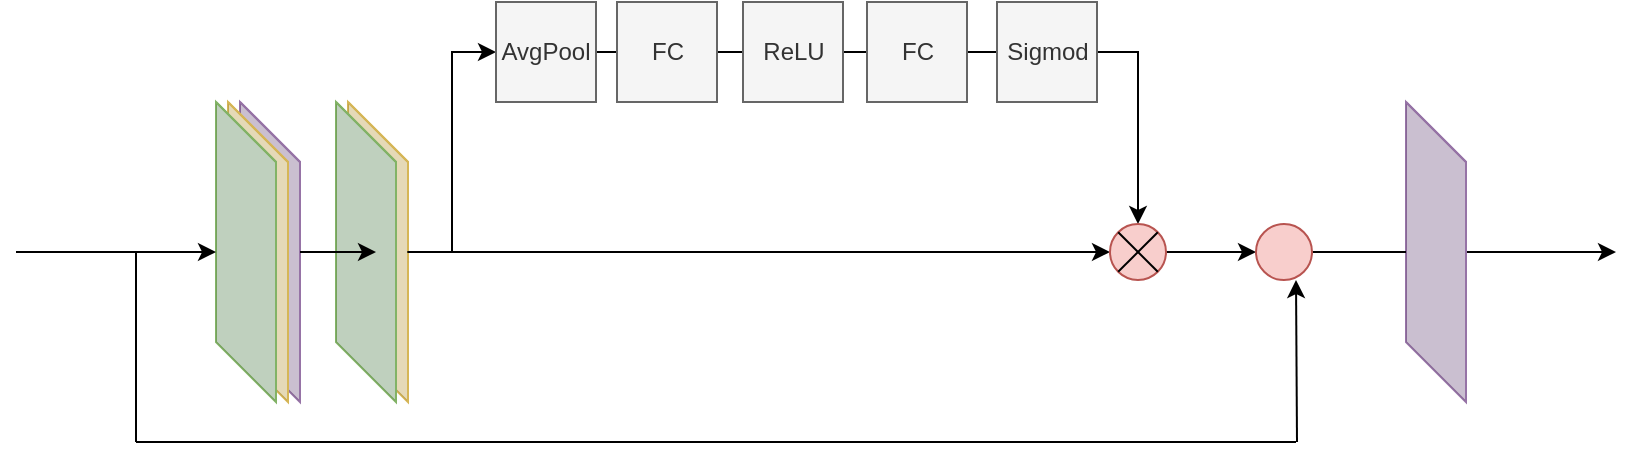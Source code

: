 <mxfile version="10.6.1" type="github"><diagram id="xg2-yvKHyv0vPDCOCoh-" name="Page-1"><mxGraphModel dx="961" dy="527" grid="1" gridSize="10" guides="1" tooltips="1" connect="1" arrows="1" fold="1" page="1" pageScale="1" pageWidth="827" pageHeight="1169" math="0" shadow="0"><root><mxCell id="0"/><mxCell id="1" parent="0"/><mxCell id="iIAIFxC7O0DXagwNlRPG-36" value="" style="shape=cube;whiteSpace=wrap;html=1;boundedLbl=1;backgroundOutline=1;darkOpacity=0.05;darkOpacity2=0.1;size=30;shadow=0;comic=0;fillColor=#e1d5e7;strokeColor=#9673a6;" vertex="1" parent="1"><mxGeometry x="122" y="230" width="30" height="150" as="geometry"/></mxCell><mxCell id="iIAIFxC7O0DXagwNlRPG-37" value="" style="shape=cube;whiteSpace=wrap;html=1;boundedLbl=1;backgroundOutline=1;darkOpacity=0.05;darkOpacity2=0.1;size=30;shadow=0;comic=0;fillColor=#fff2cc;strokeColor=#d6b656;" vertex="1" parent="1"><mxGeometry x="116" y="230" width="30" height="150" as="geometry"/></mxCell><mxCell id="iIAIFxC7O0DXagwNlRPG-38" value="" style="shape=cube;whiteSpace=wrap;html=1;boundedLbl=1;backgroundOutline=1;darkOpacity=0.05;darkOpacity2=0.1;size=30;shadow=0;comic=0;fillColor=#d5e8d4;strokeColor=#82b366;" vertex="1" parent="1"><mxGeometry x="110" y="230" width="30" height="150" as="geometry"/></mxCell><mxCell id="iIAIFxC7O0DXagwNlRPG-99" value="" style="edgeStyle=none;rounded=0;orthogonalLoop=1;jettySize=auto;html=1;endArrow=classic;endFill=1;" edge="1" parent="1" source="iIAIFxC7O0DXagwNlRPG-39"><mxGeometry relative="1" as="geometry"><mxPoint x="810" y="305" as="targetPoint"/></mxGeometry></mxCell><mxCell id="iIAIFxC7O0DXagwNlRPG-39" value="" style="shape=cube;whiteSpace=wrap;html=1;boundedLbl=1;backgroundOutline=1;darkOpacity=0.05;darkOpacity2=0.1;size=30;shadow=0;comic=0;fillColor=#e1d5e7;strokeColor=#9673a6;" vertex="1" parent="1"><mxGeometry x="705" y="230" width="30" height="150" as="geometry"/></mxCell><mxCell id="iIAIFxC7O0DXagwNlRPG-44" value="" style="edgeStyle=orthogonalEdgeStyle;rounded=0;orthogonalLoop=1;jettySize=auto;html=1;entryX=0;entryY=0.5;entryDx=0;entryDy=0;" edge="1" parent="1" source="iIAIFxC7O0DXagwNlRPG-40" target="iIAIFxC7O0DXagwNlRPG-56"><mxGeometry relative="1" as="geometry"><mxPoint x="450" y="305.0" as="targetPoint"/></mxGeometry></mxCell><mxCell id="iIAIFxC7O0DXagwNlRPG-40" value="" style="shape=cube;whiteSpace=wrap;html=1;boundedLbl=1;backgroundOutline=1;darkOpacity=0.05;darkOpacity2=0.1;size=30;shadow=0;comic=0;fillColor=#fff2cc;strokeColor=#d6b656;" vertex="1" parent="1"><mxGeometry x="176" y="230" width="30" height="150" as="geometry"/></mxCell><mxCell id="iIAIFxC7O0DXagwNlRPG-55" value="" style="edgeStyle=orthogonalEdgeStyle;rounded=0;orthogonalLoop=1;jettySize=auto;html=1;exitX=0.989;exitY=0.5;exitDx=0;exitDy=0;exitPerimeter=0;entryX=0;entryY=0.5;entryDx=0;entryDy=0;" edge="1" parent="1" source="iIAIFxC7O0DXagwNlRPG-40" target="iIAIFxC7O0DXagwNlRPG-71"><mxGeometry relative="1" as="geometry"><mxPoint x="250" y="219.897" as="targetPoint"/></mxGeometry></mxCell><mxCell id="iIAIFxC7O0DXagwNlRPG-41" value="" style="shape=cube;whiteSpace=wrap;html=1;boundedLbl=1;backgroundOutline=1;darkOpacity=0.05;darkOpacity2=0.1;size=30;shadow=0;comic=0;fillColor=#d5e8d4;strokeColor=#82b366;" vertex="1" parent="1"><mxGeometry x="170" y="230" width="30" height="150" as="geometry"/></mxCell><mxCell id="iIAIFxC7O0DXagwNlRPG-49" value="" style="endArrow=classic;html=1;" edge="1" parent="1" target="iIAIFxC7O0DXagwNlRPG-38"><mxGeometry width="50" height="50" relative="1" as="geometry"><mxPoint x="10" y="305" as="sourcePoint"/><mxPoint x="70" y="270" as="targetPoint"/></mxGeometry></mxCell><mxCell id="iIAIFxC7O0DXagwNlRPG-58" value="" style="edgeStyle=orthogonalEdgeStyle;rounded=0;orthogonalLoop=1;jettySize=auto;html=1;entryX=0.5;entryY=0;entryDx=0;entryDy=0;exitX=1;exitY=0.5;exitDx=0;exitDy=0;" edge="1" parent="1" source="iIAIFxC7O0DXagwNlRPG-80" target="iIAIFxC7O0DXagwNlRPG-56"><mxGeometry relative="1" as="geometry"><mxPoint x="370" y="219.897" as="sourcePoint"/><mxPoint x="493" y="220.0" as="targetPoint"/></mxGeometry></mxCell><mxCell id="iIAIFxC7O0DXagwNlRPG-68" value="" style="edgeStyle=orthogonalEdgeStyle;rounded=0;orthogonalLoop=1;jettySize=auto;html=1;" edge="1" parent="1" source="iIAIFxC7O0DXagwNlRPG-56" target="iIAIFxC7O0DXagwNlRPG-67"><mxGeometry relative="1" as="geometry"/></mxCell><mxCell id="iIAIFxC7O0DXagwNlRPG-56" value="" style="ellipse;whiteSpace=wrap;html=1;aspect=fixed;fillColor=#f8cecc;strokeColor=#b85450;" vertex="1" parent="1"><mxGeometry x="557" y="291" width="28" height="28" as="geometry"/></mxCell><mxCell id="iIAIFxC7O0DXagwNlRPG-97" value="" style="edgeStyle=none;rounded=0;orthogonalLoop=1;jettySize=auto;html=1;endArrow=none;endFill=0;" edge="1" parent="1" source="iIAIFxC7O0DXagwNlRPG-67" target="iIAIFxC7O0DXagwNlRPG-39"><mxGeometry relative="1" as="geometry"><mxPoint x="773" y="305" as="targetPoint"/></mxGeometry></mxCell><mxCell id="iIAIFxC7O0DXagwNlRPG-67" value="" style="ellipse;whiteSpace=wrap;html=1;aspect=fixed;fillColor=#f8cecc;strokeColor=#b85450;" vertex="1" parent="1"><mxGeometry x="630" y="291" width="28" height="28" as="geometry"/></mxCell><mxCell id="iIAIFxC7O0DXagwNlRPG-59" value="" style="endArrow=none;html=1;entryX=0;entryY=0;entryDx=0;entryDy=0;exitX=0;exitY=0;exitDx=0;exitDy=0;" edge="1" parent="1" source="iIAIFxC7O0DXagwNlRPG-56" target="iIAIFxC7O0DXagwNlRPG-56"><mxGeometry width="50" height="50" relative="1" as="geometry"><mxPoint x="127" y="450" as="sourcePoint"/><mxPoint x="177" y="400" as="targetPoint"/></mxGeometry></mxCell><mxCell id="iIAIFxC7O0DXagwNlRPG-60" value="" style="endArrow=none;html=1;entryX=1;entryY=0;entryDx=0;entryDy=0;exitX=0;exitY=1;exitDx=0;exitDy=0;" edge="1" parent="1" source="iIAIFxC7O0DXagwNlRPG-56" target="iIAIFxC7O0DXagwNlRPG-56"><mxGeometry width="50" height="50" relative="1" as="geometry"><mxPoint x="127" y="450" as="sourcePoint"/><mxPoint x="177" y="400" as="targetPoint"/></mxGeometry></mxCell><mxCell id="iIAIFxC7O0DXagwNlRPG-70" style="edgeStyle=none;rounded=0;orthogonalLoop=1;jettySize=auto;html=1;exitX=1;exitY=1;exitDx=0;exitDy=0;entryX=0;entryY=0;entryDx=0;entryDy=0;endArrow=none;endFill=0;" edge="1" parent="1" source="iIAIFxC7O0DXagwNlRPG-56" target="iIAIFxC7O0DXagwNlRPG-56"><mxGeometry relative="1" as="geometry"/></mxCell><mxCell id="iIAIFxC7O0DXagwNlRPG-75" value="" style="edgeStyle=none;rounded=0;orthogonalLoop=1;jettySize=auto;html=1;endArrow=none;endFill=0;" edge="1" parent="1" source="iIAIFxC7O0DXagwNlRPG-71" target="iIAIFxC7O0DXagwNlRPG-74"><mxGeometry relative="1" as="geometry"/></mxCell><mxCell id="iIAIFxC7O0DXagwNlRPG-71" value="AvgPool" style="whiteSpace=wrap;html=1;aspect=fixed;fillColor=#f5f5f5;strokeColor=#666666;fontColor=#333333;" vertex="1" parent="1"><mxGeometry x="250" y="180" width="50" height="50" as="geometry"/></mxCell><mxCell id="iIAIFxC7O0DXagwNlRPG-77" value="" style="edgeStyle=none;rounded=0;orthogonalLoop=1;jettySize=auto;html=1;endArrow=none;endFill=0;" edge="1" parent="1" source="iIAIFxC7O0DXagwNlRPG-74" target="iIAIFxC7O0DXagwNlRPG-76"><mxGeometry relative="1" as="geometry"/></mxCell><mxCell id="iIAIFxC7O0DXagwNlRPG-74" value="FC" style="whiteSpace=wrap;html=1;aspect=fixed;fillColor=#f5f5f5;strokeColor=#666666;fontColor=#333333;" vertex="1" parent="1"><mxGeometry x="310.5" y="180" width="50" height="50" as="geometry"/></mxCell><mxCell id="iIAIFxC7O0DXagwNlRPG-79" value="" style="edgeStyle=none;rounded=0;orthogonalLoop=1;jettySize=auto;html=1;endArrow=none;endFill=0;" edge="1" parent="1" source="iIAIFxC7O0DXagwNlRPG-76" target="iIAIFxC7O0DXagwNlRPG-78"><mxGeometry relative="1" as="geometry"/></mxCell><mxCell id="iIAIFxC7O0DXagwNlRPG-76" value="ReLU" style="whiteSpace=wrap;html=1;aspect=fixed;fillColor=#f5f5f5;strokeColor=#666666;fontColor=#333333;" vertex="1" parent="1"><mxGeometry x="373.5" y="180" width="50" height="50" as="geometry"/></mxCell><mxCell id="iIAIFxC7O0DXagwNlRPG-81" value="" style="edgeStyle=none;rounded=0;orthogonalLoop=1;jettySize=auto;html=1;endArrow=none;endFill=0;" edge="1" parent="1" source="iIAIFxC7O0DXagwNlRPG-78" target="iIAIFxC7O0DXagwNlRPG-80"><mxGeometry relative="1" as="geometry"/></mxCell><mxCell id="iIAIFxC7O0DXagwNlRPG-78" value="FC" style="whiteSpace=wrap;html=1;aspect=fixed;fillColor=#f5f5f5;strokeColor=#666666;fontColor=#333333;" vertex="1" parent="1"><mxGeometry x="435.5" y="180" width="50" height="50" as="geometry"/></mxCell><mxCell id="iIAIFxC7O0DXagwNlRPG-80" value="Sigmod" style="whiteSpace=wrap;html=1;aspect=fixed;fillColor=#f5f5f5;strokeColor=#666666;fontColor=#333333;" vertex="1" parent="1"><mxGeometry x="500.5" y="180" width="50" height="50" as="geometry"/></mxCell><mxCell id="iIAIFxC7O0DXagwNlRPG-91" value="" style="endArrow=none;html=1;" edge="1" parent="1"><mxGeometry width="50" height="50" relative="1" as="geometry"><mxPoint x="70" y="400" as="sourcePoint"/><mxPoint x="70" y="305" as="targetPoint"/></mxGeometry></mxCell><mxCell id="iIAIFxC7O0DXagwNlRPG-92" value="" style="endArrow=classic;html=1;endFill=1;" edge="1" parent="1"><mxGeometry width="50" height="50" relative="1" as="geometry"><mxPoint x="650.5" y="400" as="sourcePoint"/><mxPoint x="650" y="319.0" as="targetPoint"/></mxGeometry></mxCell><mxCell id="iIAIFxC7O0DXagwNlRPG-93" value="" style="endArrow=none;html=1;" edge="1" parent="1"><mxGeometry width="50" height="50" relative="1" as="geometry"><mxPoint x="70" y="400" as="sourcePoint"/><mxPoint x="650" y="400" as="targetPoint"/></mxGeometry></mxCell><mxCell id="iIAIFxC7O0DXagwNlRPG-101" value="" style="edgeStyle=none;rounded=0;orthogonalLoop=1;jettySize=auto;html=1;endArrow=classic;endFill=1;" edge="1" parent="1" source="iIAIFxC7O0DXagwNlRPG-36"><mxGeometry relative="1" as="geometry"><mxPoint x="190" y="305" as="targetPoint"/></mxGeometry></mxCell></root></mxGraphModel></diagram></mxfile>